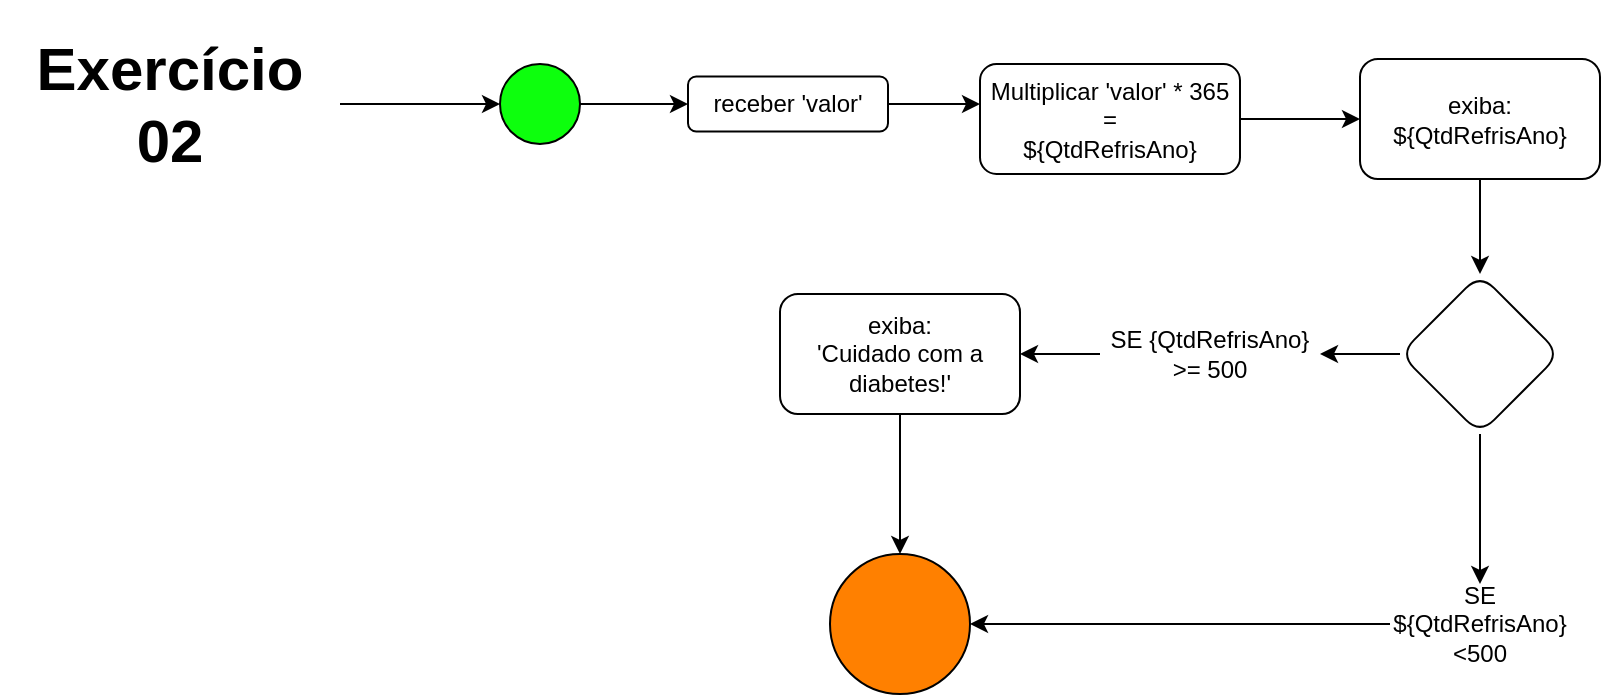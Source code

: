 <mxfile version="21.6.9" type="device">
  <diagram name="Página-1" id="anvOOAd9N0AujkPZXKlM">
    <mxGraphModel dx="880" dy="522" grid="1" gridSize="10" guides="1" tooltips="1" connect="1" arrows="1" fold="1" page="1" pageScale="1" pageWidth="827" pageHeight="1169" math="0" shadow="0">
      <root>
        <mxCell id="0" />
        <mxCell id="1" parent="0" />
        <mxCell id="q8xKdA1nkAwmD6nCcP09-9" style="edgeStyle=orthogonalEdgeStyle;rounded=0;orthogonalLoop=1;jettySize=auto;html=1;exitX=1;exitY=0.5;exitDx=0;exitDy=0;entryX=0;entryY=0.5;entryDx=0;entryDy=0;" parent="1" source="q8xKdA1nkAwmD6nCcP09-1" target="q8xKdA1nkAwmD6nCcP09-11" edge="1">
          <mxGeometry relative="1" as="geometry">
            <mxPoint x="354" y="55" as="targetPoint" />
          </mxGeometry>
        </mxCell>
        <mxCell id="q8xKdA1nkAwmD6nCcP09-1" value="" style="ellipse;whiteSpace=wrap;html=1;aspect=fixed;fillColor=#0DFF0D;" parent="1" vertex="1">
          <mxGeometry x="270" y="35" width="40" height="40" as="geometry" />
        </mxCell>
        <mxCell id="q8xKdA1nkAwmD6nCcP09-8" style="edgeStyle=orthogonalEdgeStyle;rounded=0;orthogonalLoop=1;jettySize=auto;html=1;exitX=1;exitY=0.5;exitDx=0;exitDy=0;entryX=0;entryY=0.5;entryDx=0;entryDy=0;" parent="1" source="q8xKdA1nkAwmD6nCcP09-2" target="q8xKdA1nkAwmD6nCcP09-1" edge="1">
          <mxGeometry relative="1" as="geometry" />
        </mxCell>
        <mxCell id="q8xKdA1nkAwmD6nCcP09-2" value="&lt;h1&gt;&lt;font style=&quot;font-size: 30px;&quot;&gt;Exercício 02&lt;/font&gt;&lt;/h1&gt;" style="text;html=1;strokeColor=none;fillColor=none;align=center;verticalAlign=middle;whiteSpace=wrap;rounded=0;" parent="1" vertex="1">
          <mxGeometry x="20" y="20" width="170" height="70" as="geometry" />
        </mxCell>
        <mxCell id="q8xKdA1nkAwmD6nCcP09-13" style="edgeStyle=orthogonalEdgeStyle;rounded=0;orthogonalLoop=1;jettySize=auto;html=1;" parent="1" source="q8xKdA1nkAwmD6nCcP09-11" edge="1">
          <mxGeometry relative="1" as="geometry">
            <mxPoint x="510" y="55" as="targetPoint" />
          </mxGeometry>
        </mxCell>
        <mxCell id="q8xKdA1nkAwmD6nCcP09-11" value="receber &#39;valor&#39;" style="rounded=1;whiteSpace=wrap;html=1;" parent="1" vertex="1">
          <mxGeometry x="364" y="41.25" width="100" height="27.5" as="geometry" />
        </mxCell>
        <mxCell id="q8xKdA1nkAwmD6nCcP09-18" style="edgeStyle=orthogonalEdgeStyle;rounded=0;orthogonalLoop=1;jettySize=auto;html=1;exitX=1;exitY=0.5;exitDx=0;exitDy=0;entryX=0;entryY=0.5;entryDx=0;entryDy=0;" parent="1" source="q8xKdA1nkAwmD6nCcP09-14" target="q8xKdA1nkAwmD6nCcP09-17" edge="1">
          <mxGeometry relative="1" as="geometry" />
        </mxCell>
        <mxCell id="q8xKdA1nkAwmD6nCcP09-14" value="Multiplicar &#39;valor&#39; * 365 =&lt;br&gt;${QtdRefrisAno}" style="rounded=1;whiteSpace=wrap;html=1;" parent="1" vertex="1">
          <mxGeometry x="510" y="35" width="130" height="55" as="geometry" />
        </mxCell>
        <mxCell id="q8xKdA1nkAwmD6nCcP09-20" value="" style="edgeStyle=orthogonalEdgeStyle;rounded=0;orthogonalLoop=1;jettySize=auto;html=1;" parent="1" source="q8xKdA1nkAwmD6nCcP09-17" target="q8xKdA1nkAwmD6nCcP09-19" edge="1">
          <mxGeometry relative="1" as="geometry" />
        </mxCell>
        <mxCell id="q8xKdA1nkAwmD6nCcP09-17" value="exiba:&lt;br&gt;${QtdRefrisAno}" style="rounded=1;whiteSpace=wrap;html=1;" parent="1" vertex="1">
          <mxGeometry x="700" y="32.5" width="120" height="60" as="geometry" />
        </mxCell>
        <mxCell id="q8xKdA1nkAwmD6nCcP09-22" value="" style="edgeStyle=orthogonalEdgeStyle;rounded=0;orthogonalLoop=1;jettySize=auto;html=1;" parent="1" source="q8xKdA1nkAwmD6nCcP09-19" target="q8xKdA1nkAwmD6nCcP09-23" edge="1">
          <mxGeometry relative="1" as="geometry">
            <mxPoint x="600" y="180" as="targetPoint" />
          </mxGeometry>
        </mxCell>
        <mxCell id="pBp7vQRPmSNgnW73RQyn-2" style="edgeStyle=orthogonalEdgeStyle;rounded=0;orthogonalLoop=1;jettySize=auto;html=1;exitX=0.5;exitY=1;exitDx=0;exitDy=0;entryX=0.5;entryY=0;entryDx=0;entryDy=0;" edge="1" parent="1" source="q8xKdA1nkAwmD6nCcP09-19" target="pBp7vQRPmSNgnW73RQyn-1">
          <mxGeometry relative="1" as="geometry" />
        </mxCell>
        <mxCell id="q8xKdA1nkAwmD6nCcP09-19" value="" style="rhombus;whiteSpace=wrap;html=1;rounded=1;" parent="1" vertex="1">
          <mxGeometry x="720" y="140" width="80" height="80" as="geometry" />
        </mxCell>
        <mxCell id="q8xKdA1nkAwmD6nCcP09-25" value="" style="edgeStyle=orthogonalEdgeStyle;rounded=0;orthogonalLoop=1;jettySize=auto;html=1;" parent="1" source="q8xKdA1nkAwmD6nCcP09-23" target="q8xKdA1nkAwmD6nCcP09-24" edge="1">
          <mxGeometry relative="1" as="geometry" />
        </mxCell>
        <mxCell id="q8xKdA1nkAwmD6nCcP09-23" value="SE {QtdRefrisAno} &amp;gt;= 500" style="text;html=1;strokeColor=none;fillColor=none;align=center;verticalAlign=middle;whiteSpace=wrap;rounded=0;" parent="1" vertex="1">
          <mxGeometry x="570" y="155" width="110" height="50" as="geometry" />
        </mxCell>
        <mxCell id="q8xKdA1nkAwmD6nCcP09-36" style="edgeStyle=orthogonalEdgeStyle;rounded=0;orthogonalLoop=1;jettySize=auto;html=1;exitX=0.5;exitY=1;exitDx=0;exitDy=0;entryX=0.5;entryY=0;entryDx=0;entryDy=0;" parent="1" source="q8xKdA1nkAwmD6nCcP09-24" target="q8xKdA1nkAwmD6nCcP09-35" edge="1">
          <mxGeometry relative="1" as="geometry" />
        </mxCell>
        <mxCell id="q8xKdA1nkAwmD6nCcP09-24" value="exiba:&lt;br&gt;&#39;Cuidado com a diabetes!&#39;" style="rounded=1;whiteSpace=wrap;html=1;" parent="1" vertex="1">
          <mxGeometry x="410" y="150" width="120" height="60" as="geometry" />
        </mxCell>
        <mxCell id="q8xKdA1nkAwmD6nCcP09-35" value="" style="ellipse;whiteSpace=wrap;html=1;aspect=fixed;fillColor=#FF8000;" parent="1" vertex="1">
          <mxGeometry x="435" y="280" width="70" height="70" as="geometry" />
        </mxCell>
        <mxCell id="pBp7vQRPmSNgnW73RQyn-3" style="edgeStyle=orthogonalEdgeStyle;rounded=0;orthogonalLoop=1;jettySize=auto;html=1;exitX=0;exitY=0.5;exitDx=0;exitDy=0;entryX=1;entryY=0.5;entryDx=0;entryDy=0;" edge="1" parent="1" source="pBp7vQRPmSNgnW73RQyn-1" target="q8xKdA1nkAwmD6nCcP09-35">
          <mxGeometry relative="1" as="geometry" />
        </mxCell>
        <mxCell id="pBp7vQRPmSNgnW73RQyn-1" value="SE ${QtdRefrisAno} &amp;lt;500" style="text;html=1;strokeColor=none;fillColor=none;align=center;verticalAlign=middle;whiteSpace=wrap;rounded=0;" vertex="1" parent="1">
          <mxGeometry x="715" y="295" width="90" height="40" as="geometry" />
        </mxCell>
      </root>
    </mxGraphModel>
  </diagram>
</mxfile>
